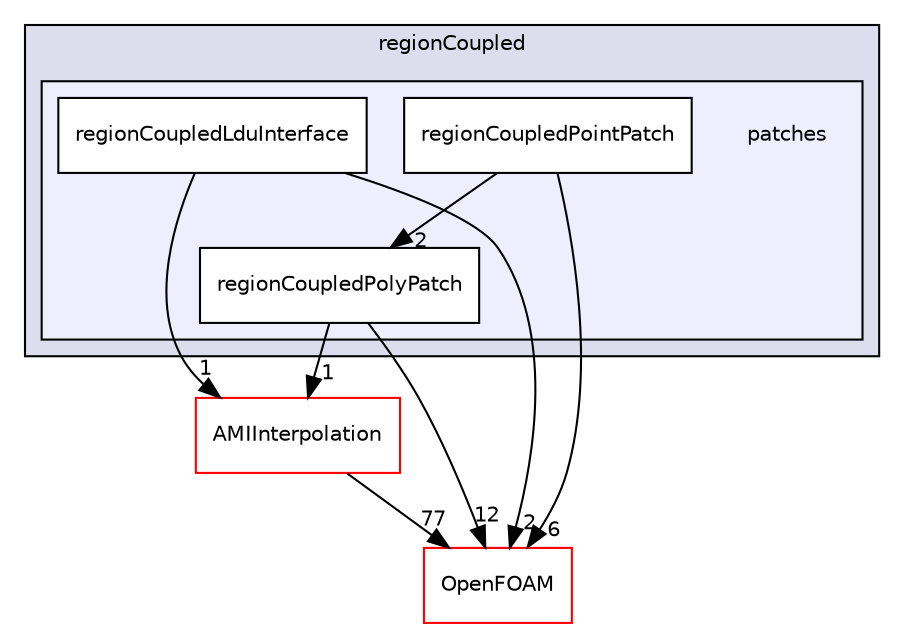 digraph "src/meshTools/regionCoupled/patches" {
  bgcolor=transparent;
  compound=true
  node [ fontsize="10", fontname="Helvetica"];
  edge [ labelfontsize="10", labelfontname="Helvetica"];
  subgraph clusterdir_4db89e9604e175d3a6a20d4af9df6191 {
    graph [ bgcolor="#ddddee", pencolor="black", label="regionCoupled" fontname="Helvetica", fontsize="10", URL="dir_4db89e9604e175d3a6a20d4af9df6191.html"]
  subgraph clusterdir_d180a87df80979ed1e06a45bcf5487ea {
    graph [ bgcolor="#eeeeff", pencolor="black", label="" URL="dir_d180a87df80979ed1e06a45bcf5487ea.html"];
    dir_d180a87df80979ed1e06a45bcf5487ea [shape=plaintext label="patches"];
    dir_2aa8c72318ffd1435af27e57327585cc [shape=box label="regionCoupledLduInterface" color="black" fillcolor="white" style="filled" URL="dir_2aa8c72318ffd1435af27e57327585cc.html"];
    dir_7e15766db73bed9a9c1ba5b26980814e [shape=box label="regionCoupledPointPatch" color="black" fillcolor="white" style="filled" URL="dir_7e15766db73bed9a9c1ba5b26980814e.html"];
    dir_9c1e4da14ea191cb6606d1bf6b642896 [shape=box label="regionCoupledPolyPatch" color="black" fillcolor="white" style="filled" URL="dir_9c1e4da14ea191cb6606d1bf6b642896.html"];
  }
  }
  dir_6b9532b4107849d088a6e7b91bdf643c [shape=box label="AMIInterpolation" color="red" URL="dir_6b9532b4107849d088a6e7b91bdf643c.html"];
  dir_c5473ff19b20e6ec4dfe5c310b3778a8 [shape=box label="OpenFOAM" color="red" URL="dir_c5473ff19b20e6ec4dfe5c310b3778a8.html"];
  dir_9c1e4da14ea191cb6606d1bf6b642896->dir_6b9532b4107849d088a6e7b91bdf643c [headlabel="1", labeldistance=1.5 headhref="dir_001802_001747.html"];
  dir_9c1e4da14ea191cb6606d1bf6b642896->dir_c5473ff19b20e6ec4dfe5c310b3778a8 [headlabel="12", labeldistance=1.5 headhref="dir_001802_001888.html"];
  dir_6b9532b4107849d088a6e7b91bdf643c->dir_c5473ff19b20e6ec4dfe5c310b3778a8 [headlabel="77", labeldistance=1.5 headhref="dir_001747_001888.html"];
  dir_2aa8c72318ffd1435af27e57327585cc->dir_6b9532b4107849d088a6e7b91bdf643c [headlabel="1", labeldistance=1.5 headhref="dir_001800_001747.html"];
  dir_2aa8c72318ffd1435af27e57327585cc->dir_c5473ff19b20e6ec4dfe5c310b3778a8 [headlabel="2", labeldistance=1.5 headhref="dir_001800_001888.html"];
  dir_7e15766db73bed9a9c1ba5b26980814e->dir_9c1e4da14ea191cb6606d1bf6b642896 [headlabel="2", labeldistance=1.5 headhref="dir_001801_001802.html"];
  dir_7e15766db73bed9a9c1ba5b26980814e->dir_c5473ff19b20e6ec4dfe5c310b3778a8 [headlabel="6", labeldistance=1.5 headhref="dir_001801_001888.html"];
}
